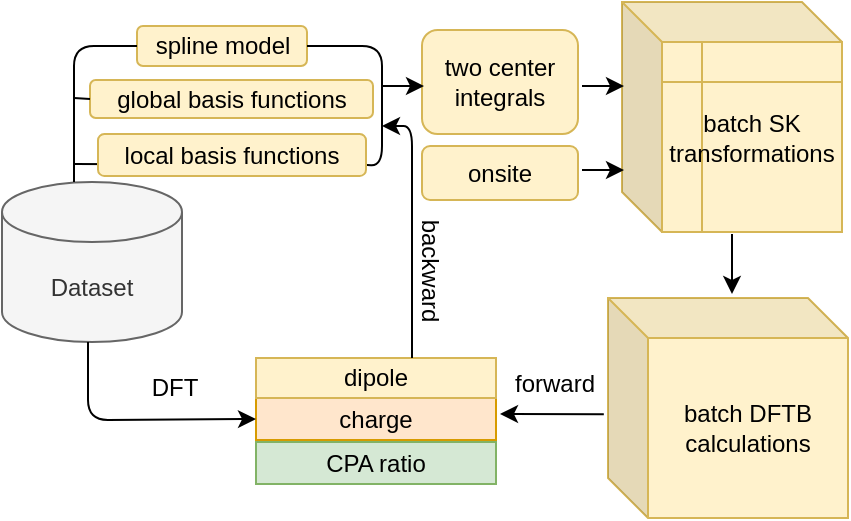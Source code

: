 <mxfile version="20.4.0" type="github">
  <diagram id="ps_Xkmwmxq0UH4aj3wPA" name="Page-1">
    <mxGraphModel dx="1234" dy="683" grid="1" gridSize="10" guides="1" tooltips="1" connect="1" arrows="1" fold="1" page="1" pageScale="1" pageWidth="850" pageHeight="1100" math="0" shadow="0">
      <root>
        <mxCell id="0" />
        <mxCell id="1" parent="0" />
        <mxCell id="vMhzculdH-lzf_wDQgZb-1" value="Dataset" style="shape=cylinder3;whiteSpace=wrap;html=1;boundedLbl=1;backgroundOutline=1;size=15;fillColor=#f5f5f5;strokeColor=#666666;fontColor=#333333;" parent="1" vertex="1">
          <mxGeometry x="150" y="598" width="90" height="80" as="geometry" />
        </mxCell>
        <mxCell id="vMhzculdH-lzf_wDQgZb-6" value="batch DFTB calculations" style="shape=cube;whiteSpace=wrap;html=1;boundedLbl=1;backgroundOutline=1;darkOpacity=0.05;darkOpacity2=0.1;fillColor=#fff2cc;strokeColor=#d6b656;" parent="1" vertex="1">
          <mxGeometry x="453" y="656" width="120" height="110" as="geometry" />
        </mxCell>
        <mxCell id="vMhzculdH-lzf_wDQgZb-7" value="" style="shape=cube;whiteSpace=wrap;html=1;boundedLbl=1;backgroundOutline=1;darkOpacity=0.05;darkOpacity2=0.1;fillColor=#fff2cc;strokeColor=#d6b656;" parent="1" vertex="1">
          <mxGeometry x="460" y="508" width="110" height="115" as="geometry" />
        </mxCell>
        <mxCell id="vMhzculdH-lzf_wDQgZb-5" value="&lt;span&gt;batch SK&lt;/span&gt;&lt;br&gt;&lt;span&gt;transformations&lt;/span&gt;" style="shape=internalStorage;whiteSpace=wrap;html=1;backgroundOutline=1;fillColor=#fff2cc;strokeColor=#d6b656;" parent="1" vertex="1">
          <mxGeometry x="480" y="528" width="90" height="95" as="geometry" />
        </mxCell>
        <mxCell id="vMhzculdH-lzf_wDQgZb-9" value="charge" style="rounded=0;whiteSpace=wrap;html=1;fillColor=#ffe6cc;strokeColor=#d79b00;" parent="1" vertex="1">
          <mxGeometry x="277" y="706" width="120" height="21" as="geometry" />
        </mxCell>
        <mxCell id="vMhzculdH-lzf_wDQgZb-10" value="dipole" style="rounded=0;whiteSpace=wrap;html=1;fillColor=#fff2cc;strokeColor=#d6b656;" parent="1" vertex="1">
          <mxGeometry x="277" y="686" width="120" height="20" as="geometry" />
        </mxCell>
        <mxCell id="vMhzculdH-lzf_wDQgZb-14" value="CPA ratio" style="rounded=0;whiteSpace=wrap;html=1;fillColor=#d5e8d4;strokeColor=#82b366;" parent="1" vertex="1">
          <mxGeometry x="277" y="728" width="120" height="21" as="geometry" />
        </mxCell>
        <mxCell id="vMhzculdH-lzf_wDQgZb-22" value="" style="endArrow=classic;html=1;" parent="1" edge="1">
          <mxGeometry width="50" height="50" relative="1" as="geometry">
            <mxPoint x="440" y="550" as="sourcePoint" />
            <mxPoint x="461" y="550" as="targetPoint" />
          </mxGeometry>
        </mxCell>
        <mxCell id="vMhzculdH-lzf_wDQgZb-23" value="" style="endArrow=classic;html=1;exitX=0.5;exitY=1;exitDx=0;exitDy=0;exitPerimeter=0;entryX=0;entryY=0.5;entryDx=0;entryDy=0;" parent="1" target="vMhzculdH-lzf_wDQgZb-9" edge="1">
          <mxGeometry width="50" height="50" relative="1" as="geometry">
            <mxPoint x="193" y="678" as="sourcePoint" />
            <mxPoint x="277" y="725" as="targetPoint" />
            <Array as="points">
              <mxPoint x="193" y="717" />
            </Array>
          </mxGeometry>
        </mxCell>
        <mxCell id="vMhzculdH-lzf_wDQgZb-25" value="" style="endArrow=classic;html=1;exitX=-0.009;exitY=0.519;exitDx=0;exitDy=0;exitPerimeter=0;" parent="1" edge="1">
          <mxGeometry width="50" height="50" relative="1" as="geometry">
            <mxPoint x="450.92" y="714.09" as="sourcePoint" />
            <mxPoint x="399" y="714" as="targetPoint" />
          </mxGeometry>
        </mxCell>
        <mxCell id="vMhzculdH-lzf_wDQgZb-32" value="backward" style="text;html=1;align=center;verticalAlign=middle;resizable=0;points=[];autosize=1;rotation=90;" parent="1" vertex="1">
          <mxGeometry x="329" y="632" width="70" height="20" as="geometry" />
        </mxCell>
        <mxCell id="vMhzculdH-lzf_wDQgZb-33" value="forward" style="text;html=1;align=center;verticalAlign=middle;resizable=0;points=[];autosize=1;" parent="1" vertex="1">
          <mxGeometry x="396" y="689" width="60" height="20" as="geometry" />
        </mxCell>
        <mxCell id="vMhzculdH-lzf_wDQgZb-34" value="DFT" style="text;html=1;align=center;verticalAlign=middle;resizable=0;points=[];autosize=1;" parent="1" vertex="1">
          <mxGeometry x="216" y="691" width="40" height="20" as="geometry" />
        </mxCell>
        <mxCell id="vMhzculdH-lzf_wDQgZb-35" value="" style="endArrow=classic;html=1;" parent="1" edge="1">
          <mxGeometry width="50" height="50" relative="1" as="geometry">
            <mxPoint x="515" y="624" as="sourcePoint" />
            <mxPoint x="515" y="654" as="targetPoint" />
          </mxGeometry>
        </mxCell>
        <mxCell id="QaO4l2_zIztVe-4p90oJ-4" value="spline model" style="rounded=1;whiteSpace=wrap;html=1;fillColor=#fff2cc;strokeColor=#d6b656;" parent="1" vertex="1">
          <mxGeometry x="217.5" y="520" width="85" height="20" as="geometry" />
        </mxCell>
        <mxCell id="QaO4l2_zIztVe-4p90oJ-5" value="" style="endArrow=none;html=1;entryX=1;entryY=0.5;entryDx=0;entryDy=0;exitX=1;exitY=0.75;exitDx=0;exitDy=0;" parent="1" target="QaO4l2_zIztVe-4p90oJ-4" edge="1">
          <mxGeometry width="50" height="50" relative="1" as="geometry">
            <mxPoint x="329" y="589.25" as="sourcePoint" />
            <mxPoint x="450" y="660" as="targetPoint" />
            <Array as="points">
              <mxPoint x="340" y="590" />
              <mxPoint x="340" y="530" />
            </Array>
          </mxGeometry>
        </mxCell>
        <mxCell id="xhZW1D11-I-8E389BzXV-1" value="two center integrals" style="rounded=1;whiteSpace=wrap;html=1;fillColor=#fff2cc;strokeColor=#d6b656;" parent="1" vertex="1">
          <mxGeometry x="360" y="522" width="78" height="52" as="geometry" />
        </mxCell>
        <mxCell id="xhZW1D11-I-8E389BzXV-2" value="" style="endArrow=classic;html=1;" parent="1" edge="1">
          <mxGeometry width="50" height="50" relative="1" as="geometry">
            <mxPoint x="340" y="550" as="sourcePoint" />
            <mxPoint x="361" y="550" as="targetPoint" />
          </mxGeometry>
        </mxCell>
        <mxCell id="xhZW1D11-I-8E389BzXV-5" value="" style="endArrow=classic;html=1;" parent="1" edge="1">
          <mxGeometry width="50" height="50" relative="1" as="geometry">
            <mxPoint x="355" y="686" as="sourcePoint" />
            <mxPoint x="340" y="570" as="targetPoint" />
            <Array as="points">
              <mxPoint x="355" y="570" />
            </Array>
          </mxGeometry>
        </mxCell>
        <mxCell id="sCaEZu7FqTnxpULqzzrD-1" value="onsite" style="rounded=1;whiteSpace=wrap;html=1;fillColor=#fff2cc;strokeColor=#d6b656;" parent="1" vertex="1">
          <mxGeometry x="360" y="580" width="78" height="27" as="geometry" />
        </mxCell>
        <mxCell id="sCaEZu7FqTnxpULqzzrD-2" value="" style="endArrow=classic;html=1;" parent="1" edge="1">
          <mxGeometry width="50" height="50" relative="1" as="geometry">
            <mxPoint x="440" y="592" as="sourcePoint" />
            <mxPoint x="461" y="592" as="targetPoint" />
          </mxGeometry>
        </mxCell>
        <mxCell id="howExI158dZJDhpRDIMk-4" value="&lt;p style=&quot;line-height: 1.2;&quot;&gt;&lt;font style=&quot;font-size: 12px;&quot;&gt;global basis functions&lt;/font&gt;&lt;/p&gt;" style="rounded=1;whiteSpace=wrap;html=1;fillColor=#fff2cc;strokeColor=#d6b656;" parent="1" vertex="1">
          <mxGeometry x="194" y="547" width="141.5" height="19" as="geometry" />
        </mxCell>
        <mxCell id="howExI158dZJDhpRDIMk-9" value="" style="endArrow=none;html=1;entryX=0;entryY=0.5;entryDx=0;entryDy=0;" parent="1" target="QaO4l2_zIztVe-4p90oJ-4" edge="1">
          <mxGeometry width="50" height="50" relative="1" as="geometry">
            <mxPoint x="186" y="598" as="sourcePoint" />
            <mxPoint x="217.5" y="528" as="targetPoint" />
            <Array as="points">
              <mxPoint x="186" y="530" />
            </Array>
          </mxGeometry>
        </mxCell>
        <mxCell id="howExI158dZJDhpRDIMk-12" value="" style="endArrow=none;html=1;rounded=0;fontSize=10;exitX=0;exitY=0.5;exitDx=0;exitDy=0;" parent="1" source="howExI158dZJDhpRDIMk-4" edge="1">
          <mxGeometry width="50" height="50" relative="1" as="geometry">
            <mxPoint x="190" y="552.5" as="sourcePoint" />
            <mxPoint x="186" y="556" as="targetPoint" />
          </mxGeometry>
        </mxCell>
        <mxCell id="howExI158dZJDhpRDIMk-13" value="" style="endArrow=none;html=1;rounded=0;fontSize=10;exitX=1;exitY=0.5;exitDx=0;exitDy=0;" parent="1" edge="1">
          <mxGeometry width="50" height="50" relative="1" as="geometry">
            <mxPoint x="326" y="589.5" as="sourcePoint" />
            <mxPoint x="186" y="589" as="targetPoint" />
          </mxGeometry>
        </mxCell>
        <mxCell id="howExI158dZJDhpRDIMk-19" value="local basis functions" style="rounded=1;whiteSpace=wrap;html=1;fillColor=#fff2cc;strokeColor=#d6b656;" parent="1" vertex="1">
          <mxGeometry x="198" y="574" width="134" height="21" as="geometry" />
        </mxCell>
      </root>
    </mxGraphModel>
  </diagram>
</mxfile>
